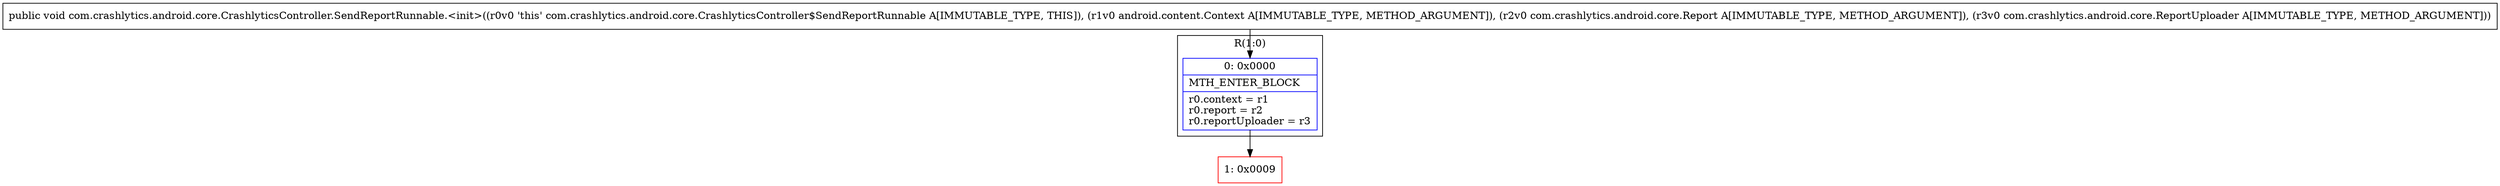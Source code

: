 digraph "CFG forcom.crashlytics.android.core.CrashlyticsController.SendReportRunnable.\<init\>(Landroid\/content\/Context;Lcom\/crashlytics\/android\/core\/Report;Lcom\/crashlytics\/android\/core\/ReportUploader;)V" {
subgraph cluster_Region_2100012114 {
label = "R(1:0)";
node [shape=record,color=blue];
Node_0 [shape=record,label="{0\:\ 0x0000|MTH_ENTER_BLOCK\l|r0.context = r1\lr0.report = r2\lr0.reportUploader = r3\l}"];
}
Node_1 [shape=record,color=red,label="{1\:\ 0x0009}"];
MethodNode[shape=record,label="{public void com.crashlytics.android.core.CrashlyticsController.SendReportRunnable.\<init\>((r0v0 'this' com.crashlytics.android.core.CrashlyticsController$SendReportRunnable A[IMMUTABLE_TYPE, THIS]), (r1v0 android.content.Context A[IMMUTABLE_TYPE, METHOD_ARGUMENT]), (r2v0 com.crashlytics.android.core.Report A[IMMUTABLE_TYPE, METHOD_ARGUMENT]), (r3v0 com.crashlytics.android.core.ReportUploader A[IMMUTABLE_TYPE, METHOD_ARGUMENT])) }"];
MethodNode -> Node_0;
Node_0 -> Node_1;
}

